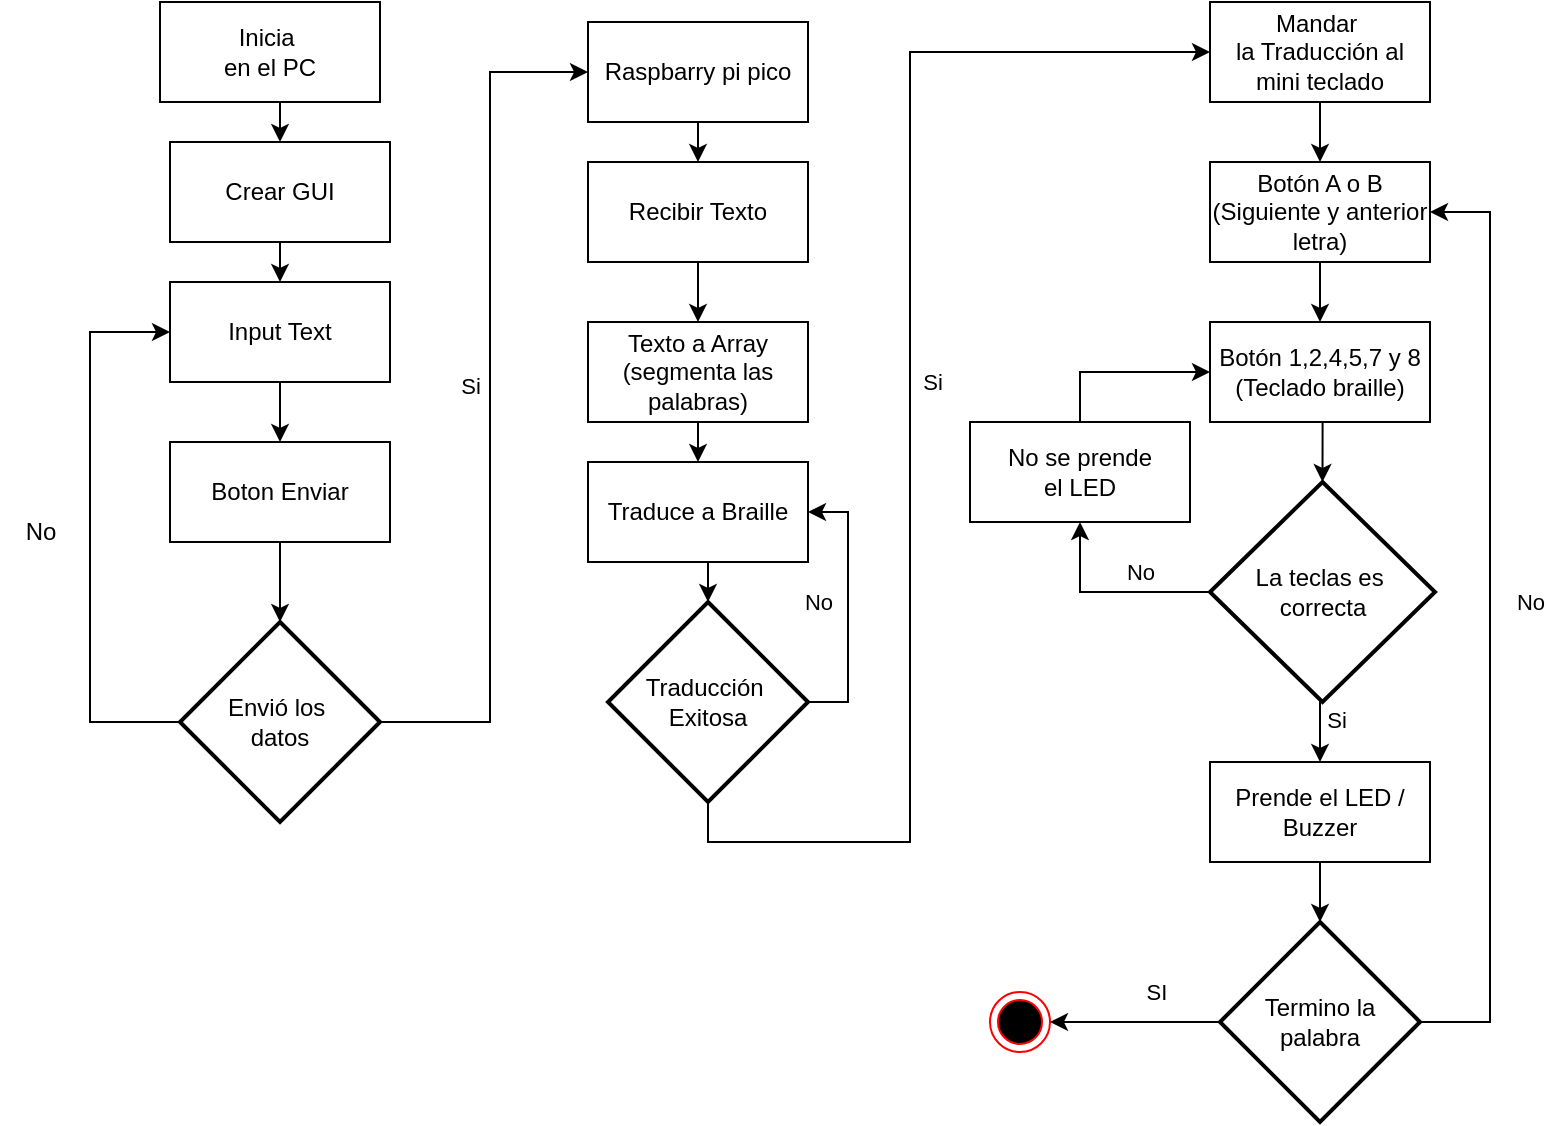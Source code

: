 <mxfile version="26.2.13">
  <diagram name="Página-1" id="JvbPW41r8Lv7bT1MMDEu">
    <mxGraphModel dx="1428" dy="785" grid="1" gridSize="10" guides="1" tooltips="1" connect="1" arrows="1" fold="1" page="1" pageScale="1" pageWidth="827" pageHeight="1169" math="0" shadow="0">
      <root>
        <mxCell id="0" />
        <mxCell id="1" parent="0" />
        <mxCell id="KcOI9F813_DZbnAcJzki-1" value="" style="ellipse;html=1;shape=endState;fillColor=#000000;strokeColor=#ff0000;" vertex="1" parent="1">
          <mxGeometry x="520" y="525" width="30" height="30" as="geometry" />
        </mxCell>
        <mxCell id="KcOI9F813_DZbnAcJzki-7" style="edgeStyle=orthogonalEdgeStyle;rounded=0;orthogonalLoop=1;jettySize=auto;html=1;exitX=0;exitY=0.5;exitDx=0;exitDy=0;exitPerimeter=0;entryX=0;entryY=0.5;entryDx=0;entryDy=0;" edge="1" parent="1" source="KcOI9F813_DZbnAcJzki-2" target="KcOI9F813_DZbnAcJzki-5">
          <mxGeometry relative="1" as="geometry">
            <Array as="points">
              <mxPoint x="70" y="390" />
              <mxPoint x="70" y="195" />
            </Array>
          </mxGeometry>
        </mxCell>
        <mxCell id="KcOI9F813_DZbnAcJzki-14" style="edgeStyle=orthogonalEdgeStyle;rounded=0;orthogonalLoop=1;jettySize=auto;html=1;exitX=1;exitY=0.5;exitDx=0;exitDy=0;exitPerimeter=0;entryX=0;entryY=0.5;entryDx=0;entryDy=0;" edge="1" parent="1" source="KcOI9F813_DZbnAcJzki-2" target="KcOI9F813_DZbnAcJzki-13">
          <mxGeometry relative="1" as="geometry">
            <Array as="points">
              <mxPoint x="270" y="390" />
              <mxPoint x="270" y="65" />
            </Array>
          </mxGeometry>
        </mxCell>
        <mxCell id="KcOI9F813_DZbnAcJzki-15" value="Si" style="edgeLabel;html=1;align=center;verticalAlign=middle;resizable=0;points=[];" vertex="1" connectable="0" parent="KcOI9F813_DZbnAcJzki-14">
          <mxGeometry x="-0.217" y="-1" relative="1" as="geometry">
            <mxPoint x="-11" y="-55" as="offset" />
          </mxGeometry>
        </mxCell>
        <mxCell id="KcOI9F813_DZbnAcJzki-2" value="Envió los&amp;nbsp;&lt;div&gt;datos&lt;/div&gt;" style="strokeWidth=2;html=1;shape=mxgraph.flowchart.decision;whiteSpace=wrap;" vertex="1" parent="1">
          <mxGeometry x="115" y="340" width="100" height="100" as="geometry" />
        </mxCell>
        <mxCell id="KcOI9F813_DZbnAcJzki-9" style="edgeStyle=orthogonalEdgeStyle;rounded=0;orthogonalLoop=1;jettySize=auto;html=1;exitX=0.5;exitY=1;exitDx=0;exitDy=0;entryX=0.5;entryY=0;entryDx=0;entryDy=0;" edge="1" parent="1" source="KcOI9F813_DZbnAcJzki-3" target="KcOI9F813_DZbnAcJzki-4">
          <mxGeometry relative="1" as="geometry" />
        </mxCell>
        <mxCell id="KcOI9F813_DZbnAcJzki-3" value="Inicia&amp;nbsp;&lt;div&gt;en el PC&lt;/div&gt;" style="html=1;whiteSpace=wrap;" vertex="1" parent="1">
          <mxGeometry x="105" y="30" width="110" height="50" as="geometry" />
        </mxCell>
        <mxCell id="KcOI9F813_DZbnAcJzki-10" style="edgeStyle=orthogonalEdgeStyle;rounded=0;orthogonalLoop=1;jettySize=auto;html=1;exitX=0.5;exitY=1;exitDx=0;exitDy=0;entryX=0.5;entryY=0;entryDx=0;entryDy=0;" edge="1" parent="1" source="KcOI9F813_DZbnAcJzki-4" target="KcOI9F813_DZbnAcJzki-5">
          <mxGeometry relative="1" as="geometry" />
        </mxCell>
        <mxCell id="KcOI9F813_DZbnAcJzki-4" value="Crear GUI&lt;span style=&quot;color: rgba(0, 0, 0, 0); font-family: monospace; font-size: 0px; text-align: start; text-wrap-mode: nowrap;&quot;&gt;%3CmxGraphModel%3E%3Croot%3E%3CmxCell%20id%3D%220%22%2F%3E%3CmxCell%20id%3D%221%22%20parent%3D%220%22%2F%3E%3CmxCell%20id%3D%222%22%20value%3D%22Inicia%22%20style%3D%22html%3D1%3BwhiteSpace%3Dwrap%3B%22%20vertex%3D%221%22%20parent%3D%221%22%3E%3CmxGeometry%20x%3D%22110%22%20y%3D%2230%22%20width%3D%22110%22%20height%3D%2250%22%20as%3D%22geometry%22%2F%3E%3C%2FmxCell%3E%3C%2Froot%3E%3C%2FmxGraphModel%3E&lt;/span&gt;" style="html=1;whiteSpace=wrap;" vertex="1" parent="1">
          <mxGeometry x="110" y="100" width="110" height="50" as="geometry" />
        </mxCell>
        <mxCell id="KcOI9F813_DZbnAcJzki-11" style="edgeStyle=orthogonalEdgeStyle;rounded=0;orthogonalLoop=1;jettySize=auto;html=1;exitX=0.5;exitY=1;exitDx=0;exitDy=0;entryX=0.5;entryY=0;entryDx=0;entryDy=0;" edge="1" parent="1" source="KcOI9F813_DZbnAcJzki-5" target="KcOI9F813_DZbnAcJzki-6">
          <mxGeometry relative="1" as="geometry" />
        </mxCell>
        <mxCell id="KcOI9F813_DZbnAcJzki-5" value="Input Text" style="html=1;whiteSpace=wrap;" vertex="1" parent="1">
          <mxGeometry x="110" y="170" width="110" height="50" as="geometry" />
        </mxCell>
        <mxCell id="KcOI9F813_DZbnAcJzki-6" value="Boton Enviar" style="html=1;whiteSpace=wrap;" vertex="1" parent="1">
          <mxGeometry x="110" y="250" width="110" height="50" as="geometry" />
        </mxCell>
        <mxCell id="KcOI9F813_DZbnAcJzki-8" value="No" style="text;html=1;align=center;verticalAlign=middle;resizable=0;points=[];autosize=1;strokeColor=none;fillColor=none;" vertex="1" parent="1">
          <mxGeometry x="25" y="280" width="40" height="30" as="geometry" />
        </mxCell>
        <mxCell id="KcOI9F813_DZbnAcJzki-12" style="edgeStyle=orthogonalEdgeStyle;rounded=0;orthogonalLoop=1;jettySize=auto;html=1;exitX=0.5;exitY=1;exitDx=0;exitDy=0;entryX=0.5;entryY=0;entryDx=0;entryDy=0;entryPerimeter=0;" edge="1" parent="1" source="KcOI9F813_DZbnAcJzki-6" target="KcOI9F813_DZbnAcJzki-2">
          <mxGeometry relative="1" as="geometry" />
        </mxCell>
        <mxCell id="KcOI9F813_DZbnAcJzki-17" style="edgeStyle=orthogonalEdgeStyle;rounded=0;orthogonalLoop=1;jettySize=auto;html=1;exitX=0.5;exitY=1;exitDx=0;exitDy=0;entryX=0.5;entryY=0;entryDx=0;entryDy=0;" edge="1" parent="1" source="KcOI9F813_DZbnAcJzki-13" target="KcOI9F813_DZbnAcJzki-16">
          <mxGeometry relative="1" as="geometry" />
        </mxCell>
        <mxCell id="KcOI9F813_DZbnAcJzki-13" value="Raspbarry pi pico" style="html=1;whiteSpace=wrap;" vertex="1" parent="1">
          <mxGeometry x="319" y="40" width="110" height="50" as="geometry" />
        </mxCell>
        <mxCell id="KcOI9F813_DZbnAcJzki-28" style="edgeStyle=orthogonalEdgeStyle;rounded=0;orthogonalLoop=1;jettySize=auto;html=1;exitX=0.5;exitY=1;exitDx=0;exitDy=0;entryX=0.5;entryY=0;entryDx=0;entryDy=0;" edge="1" parent="1" source="KcOI9F813_DZbnAcJzki-16" target="KcOI9F813_DZbnAcJzki-27">
          <mxGeometry relative="1" as="geometry" />
        </mxCell>
        <mxCell id="KcOI9F813_DZbnAcJzki-16" value="Recibir Texto" style="html=1;whiteSpace=wrap;" vertex="1" parent="1">
          <mxGeometry x="319" y="110" width="110" height="50" as="geometry" />
        </mxCell>
        <mxCell id="KcOI9F813_DZbnAcJzki-18" value="Traduce a Braille" style="html=1;whiteSpace=wrap;" vertex="1" parent="1">
          <mxGeometry x="319" y="260" width="110" height="50" as="geometry" />
        </mxCell>
        <mxCell id="KcOI9F813_DZbnAcJzki-23" style="edgeStyle=orthogonalEdgeStyle;rounded=0;orthogonalLoop=1;jettySize=auto;html=1;exitX=1;exitY=0.5;exitDx=0;exitDy=0;exitPerimeter=0;entryX=1;entryY=0.5;entryDx=0;entryDy=0;" edge="1" parent="1" source="KcOI9F813_DZbnAcJzki-21" target="KcOI9F813_DZbnAcJzki-18">
          <mxGeometry relative="1" as="geometry" />
        </mxCell>
        <mxCell id="KcOI9F813_DZbnAcJzki-24" value="No" style="edgeLabel;html=1;align=center;verticalAlign=middle;resizable=0;points=[];" vertex="1" connectable="0" parent="KcOI9F813_DZbnAcJzki-23">
          <mxGeometry x="0.006" y="3" relative="1" as="geometry">
            <mxPoint x="-12" y="-2" as="offset" />
          </mxGeometry>
        </mxCell>
        <mxCell id="KcOI9F813_DZbnAcJzki-25" style="edgeStyle=orthogonalEdgeStyle;rounded=0;orthogonalLoop=1;jettySize=auto;html=1;exitX=0.5;exitY=1;exitDx=0;exitDy=0;exitPerimeter=0;entryX=0;entryY=0.5;entryDx=0;entryDy=0;" edge="1" parent="1" source="KcOI9F813_DZbnAcJzki-21" target="KcOI9F813_DZbnAcJzki-36">
          <mxGeometry relative="1" as="geometry">
            <mxPoint x="379" y="450" as="targetPoint" />
            <Array as="points">
              <mxPoint x="379" y="450" />
              <mxPoint x="480" y="450" />
              <mxPoint x="480" y="55" />
            </Array>
          </mxGeometry>
        </mxCell>
        <mxCell id="KcOI9F813_DZbnAcJzki-26" value="Si" style="edgeLabel;html=1;align=center;verticalAlign=middle;resizable=0;points=[];" vertex="1" connectable="0" parent="KcOI9F813_DZbnAcJzki-25">
          <mxGeometry x="-0.333" relative="1" as="geometry">
            <mxPoint x="11" y="-129" as="offset" />
          </mxGeometry>
        </mxCell>
        <mxCell id="KcOI9F813_DZbnAcJzki-21" value="Traducción&amp;nbsp;&lt;div&gt;Exitosa&lt;/div&gt;" style="strokeWidth=2;html=1;shape=mxgraph.flowchart.decision;whiteSpace=wrap;" vertex="1" parent="1">
          <mxGeometry x="329" y="330" width="100" height="100" as="geometry" />
        </mxCell>
        <mxCell id="KcOI9F813_DZbnAcJzki-22" style="edgeStyle=orthogonalEdgeStyle;rounded=0;orthogonalLoop=1;jettySize=auto;html=1;exitX=0.5;exitY=1;exitDx=0;exitDy=0;entryX=0.5;entryY=0;entryDx=0;entryDy=0;entryPerimeter=0;" edge="1" parent="1" source="KcOI9F813_DZbnAcJzki-18" target="KcOI9F813_DZbnAcJzki-21">
          <mxGeometry relative="1" as="geometry" />
        </mxCell>
        <mxCell id="KcOI9F813_DZbnAcJzki-32" style="edgeStyle=orthogonalEdgeStyle;rounded=0;orthogonalLoop=1;jettySize=auto;html=1;exitX=0.5;exitY=1;exitDx=0;exitDy=0;entryX=0.5;entryY=0;entryDx=0;entryDy=0;" edge="1" parent="1" source="KcOI9F813_DZbnAcJzki-27" target="KcOI9F813_DZbnAcJzki-18">
          <mxGeometry relative="1" as="geometry" />
        </mxCell>
        <mxCell id="KcOI9F813_DZbnAcJzki-27" value="Texto a Array&lt;div&gt;(segmenta las palabras)&lt;/div&gt;" style="html=1;whiteSpace=wrap;" vertex="1" parent="1">
          <mxGeometry x="319" y="190" width="110" height="50" as="geometry" />
        </mxCell>
        <mxCell id="KcOI9F813_DZbnAcJzki-40" style="edgeStyle=orthogonalEdgeStyle;rounded=0;orthogonalLoop=1;jettySize=auto;html=1;exitX=0.5;exitY=1;exitDx=0;exitDy=0;entryX=0.5;entryY=0;entryDx=0;entryDy=0;" edge="1" parent="1" source="KcOI9F813_DZbnAcJzki-36" target="KcOI9F813_DZbnAcJzki-37">
          <mxGeometry relative="1" as="geometry" />
        </mxCell>
        <mxCell id="KcOI9F813_DZbnAcJzki-36" value="Mandar&amp;nbsp;&lt;div&gt;la Traducción al mini teclado&lt;/div&gt;" style="html=1;whiteSpace=wrap;" vertex="1" parent="1">
          <mxGeometry x="630" y="30" width="110" height="50" as="geometry" />
        </mxCell>
        <mxCell id="KcOI9F813_DZbnAcJzki-44" style="edgeStyle=orthogonalEdgeStyle;rounded=0;orthogonalLoop=1;jettySize=auto;html=1;exitX=0.5;exitY=1;exitDx=0;exitDy=0;entryX=0.5;entryY=0;entryDx=0;entryDy=0;" edge="1" parent="1" source="KcOI9F813_DZbnAcJzki-37" target="KcOI9F813_DZbnAcJzki-38">
          <mxGeometry relative="1" as="geometry" />
        </mxCell>
        <mxCell id="KcOI9F813_DZbnAcJzki-37" value="Botón A o B&lt;div&gt;(Siguiente y anterior&lt;/div&gt;&lt;div&gt;letra)&lt;/div&gt;" style="html=1;whiteSpace=wrap;" vertex="1" parent="1">
          <mxGeometry x="630" y="110" width="110" height="50" as="geometry" />
        </mxCell>
        <mxCell id="KcOI9F813_DZbnAcJzki-38" value="Botón 1,2,4,5,7 y 8&lt;div&gt;(Teclado braille)&lt;/div&gt;" style="html=1;whiteSpace=wrap;" vertex="1" parent="1">
          <mxGeometry x="630" y="190" width="110" height="50" as="geometry" />
        </mxCell>
        <mxCell id="KcOI9F813_DZbnAcJzki-39" value="Prende el LED / Buzzer" style="html=1;whiteSpace=wrap;" vertex="1" parent="1">
          <mxGeometry x="630" y="410" width="110" height="50" as="geometry" />
        </mxCell>
        <mxCell id="KcOI9F813_DZbnAcJzki-48" style="edgeStyle=orthogonalEdgeStyle;rounded=0;orthogonalLoop=1;jettySize=auto;html=1;exitX=1;exitY=0.5;exitDx=0;exitDy=0;exitPerimeter=0;entryX=1;entryY=0.5;entryDx=0;entryDy=0;" edge="1" parent="1" source="KcOI9F813_DZbnAcJzki-46" target="KcOI9F813_DZbnAcJzki-37">
          <mxGeometry relative="1" as="geometry">
            <Array as="points">
              <mxPoint x="770" y="540" />
              <mxPoint x="770" y="135" />
            </Array>
          </mxGeometry>
        </mxCell>
        <mxCell id="KcOI9F813_DZbnAcJzki-49" value="No" style="edgeLabel;html=1;align=center;verticalAlign=middle;resizable=0;points=[];" vertex="1" connectable="0" parent="KcOI9F813_DZbnAcJzki-48">
          <mxGeometry x="0.127" y="3" relative="1" as="geometry">
            <mxPoint x="23" y="20" as="offset" />
          </mxGeometry>
        </mxCell>
        <mxCell id="KcOI9F813_DZbnAcJzki-52" style="edgeStyle=orthogonalEdgeStyle;rounded=0;orthogonalLoop=1;jettySize=auto;html=1;" edge="1" parent="1" source="KcOI9F813_DZbnAcJzki-46" target="KcOI9F813_DZbnAcJzki-1">
          <mxGeometry relative="1" as="geometry" />
        </mxCell>
        <mxCell id="KcOI9F813_DZbnAcJzki-58" value="SI" style="edgeLabel;html=1;align=center;verticalAlign=middle;resizable=0;points=[];" vertex="1" connectable="0" parent="KcOI9F813_DZbnAcJzki-52">
          <mxGeometry x="-0.037" y="5" relative="1" as="geometry">
            <mxPoint x="9" y="-20" as="offset" />
          </mxGeometry>
        </mxCell>
        <mxCell id="KcOI9F813_DZbnAcJzki-46" value="Termino la palabra" style="strokeWidth=2;html=1;shape=mxgraph.flowchart.decision;whiteSpace=wrap;" vertex="1" parent="1">
          <mxGeometry x="635" y="490" width="100" height="100" as="geometry" />
        </mxCell>
        <mxCell id="KcOI9F813_DZbnAcJzki-47" style="edgeStyle=orthogonalEdgeStyle;rounded=0;orthogonalLoop=1;jettySize=auto;html=1;exitX=0.5;exitY=1;exitDx=0;exitDy=0;entryX=0.5;entryY=0;entryDx=0;entryDy=0;entryPerimeter=0;" edge="1" parent="1" source="KcOI9F813_DZbnAcJzki-39" target="KcOI9F813_DZbnAcJzki-46">
          <mxGeometry relative="1" as="geometry" />
        </mxCell>
        <mxCell id="KcOI9F813_DZbnAcJzki-54" style="edgeStyle=orthogonalEdgeStyle;rounded=0;orthogonalLoop=1;jettySize=auto;html=1;exitX=0.5;exitY=1;exitDx=0;exitDy=0;exitPerimeter=0;entryX=0.5;entryY=0;entryDx=0;entryDy=0;" edge="1" parent="1" source="KcOI9F813_DZbnAcJzki-51" target="KcOI9F813_DZbnAcJzki-39">
          <mxGeometry relative="1" as="geometry" />
        </mxCell>
        <mxCell id="KcOI9F813_DZbnAcJzki-59" value="Si" style="edgeLabel;html=1;align=center;verticalAlign=middle;resizable=0;points=[];" vertex="1" connectable="0" parent="KcOI9F813_DZbnAcJzki-54">
          <mxGeometry x="-0.4" y="-3" relative="1" as="geometry">
            <mxPoint x="11" as="offset" />
          </mxGeometry>
        </mxCell>
        <mxCell id="KcOI9F813_DZbnAcJzki-56" style="edgeStyle=orthogonalEdgeStyle;rounded=0;orthogonalLoop=1;jettySize=auto;html=1;exitX=0;exitY=0.5;exitDx=0;exitDy=0;exitPerimeter=0;entryX=0.5;entryY=1;entryDx=0;entryDy=0;" edge="1" parent="1" source="KcOI9F813_DZbnAcJzki-51" target="KcOI9F813_DZbnAcJzki-55">
          <mxGeometry relative="1" as="geometry" />
        </mxCell>
        <mxCell id="KcOI9F813_DZbnAcJzki-51" value="La&amp;nbsp;&lt;span style=&quot;background-color: transparent; color: light-dark(rgb(0, 0, 0), rgb(255, 255, 255));&quot;&gt;teclas es&amp;nbsp;&lt;/span&gt;&lt;div&gt;&lt;span style=&quot;background-color: transparent; color: light-dark(rgb(0, 0, 0), rgb(255, 255, 255));&quot;&gt;correcta&lt;/span&gt;&lt;/div&gt;" style="strokeWidth=2;html=1;shape=mxgraph.flowchart.decision;whiteSpace=wrap;" vertex="1" parent="1">
          <mxGeometry x="630" y="270" width="112.5" height="110" as="geometry" />
        </mxCell>
        <mxCell id="KcOI9F813_DZbnAcJzki-53" style="edgeStyle=orthogonalEdgeStyle;rounded=0;orthogonalLoop=1;jettySize=auto;html=1;exitX=0.5;exitY=1;exitDx=0;exitDy=0;entryX=0.5;entryY=0;entryDx=0;entryDy=0;entryPerimeter=0;" edge="1" parent="1" source="KcOI9F813_DZbnAcJzki-38" target="KcOI9F813_DZbnAcJzki-51">
          <mxGeometry relative="1" as="geometry" />
        </mxCell>
        <mxCell id="KcOI9F813_DZbnAcJzki-61" style="edgeStyle=orthogonalEdgeStyle;rounded=0;orthogonalLoop=1;jettySize=auto;html=1;exitX=0.5;exitY=0;exitDx=0;exitDy=0;entryX=0;entryY=0.5;entryDx=0;entryDy=0;" edge="1" parent="1" source="KcOI9F813_DZbnAcJzki-55" target="KcOI9F813_DZbnAcJzki-38">
          <mxGeometry relative="1" as="geometry" />
        </mxCell>
        <mxCell id="KcOI9F813_DZbnAcJzki-55" value="No se prende&lt;div&gt;el LED&lt;/div&gt;" style="html=1;whiteSpace=wrap;" vertex="1" parent="1">
          <mxGeometry x="510" y="240" width="110" height="50" as="geometry" />
        </mxCell>
        <mxCell id="KcOI9F813_DZbnAcJzki-60" value="No" style="edgeLabel;html=1;align=center;verticalAlign=middle;resizable=0;points=[];" vertex="1" connectable="0" parent="1">
          <mxGeometry x="698" y="530" as="geometry">
            <mxPoint x="-103" y="-215" as="offset" />
          </mxGeometry>
        </mxCell>
      </root>
    </mxGraphModel>
  </diagram>
</mxfile>
